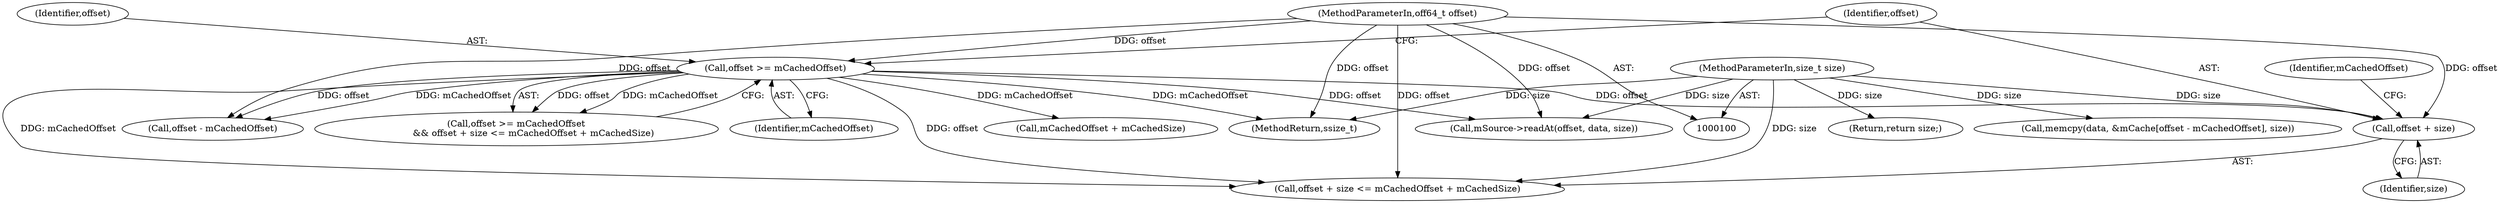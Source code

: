 digraph "1_Android_d48f0f145f8f0f4472bc0af668ac9a8bce44ba9b_1@del" {
"1000112" [label="(Call,offset + size)"];
"1000108" [label="(Call,offset >= mCachedOffset)"];
"1000101" [label="(MethodParameterIn,off64_t offset)"];
"1000103" [label="(MethodParameterIn,size_t size)"];
"1000112" [label="(Call,offset + size)"];
"1000110" [label="(Identifier,mCachedOffset)"];
"1000124" [label="(Call,offset - mCachedOffset)"];
"1000107" [label="(Call,offset >= mCachedOffset\n            && offset + size <= mCachedOffset + mCachedSize)"];
"1000114" [label="(Identifier,size)"];
"1000128" [label="(Return,return size;)"];
"1000135" [label="(MethodReturn,ssize_t)"];
"1000111" [label="(Call,offset + size <= mCachedOffset + mCachedSize)"];
"1000131" [label="(Call,mSource->readAt(offset, data, size))"];
"1000115" [label="(Call,mCachedOffset + mCachedSize)"];
"1000101" [label="(MethodParameterIn,off64_t offset)"];
"1000103" [label="(MethodParameterIn,size_t size)"];
"1000109" [label="(Identifier,offset)"];
"1000119" [label="(Call,memcpy(data, &mCache[offset - mCachedOffset], size))"];
"1000116" [label="(Identifier,mCachedOffset)"];
"1000113" [label="(Identifier,offset)"];
"1000108" [label="(Call,offset >= mCachedOffset)"];
"1000112" -> "1000111"  [label="AST: "];
"1000112" -> "1000114"  [label="CFG: "];
"1000113" -> "1000112"  [label="AST: "];
"1000114" -> "1000112"  [label="AST: "];
"1000116" -> "1000112"  [label="CFG: "];
"1000108" -> "1000112"  [label="DDG: offset"];
"1000101" -> "1000112"  [label="DDG: offset"];
"1000103" -> "1000112"  [label="DDG: size"];
"1000108" -> "1000107"  [label="AST: "];
"1000108" -> "1000110"  [label="CFG: "];
"1000109" -> "1000108"  [label="AST: "];
"1000110" -> "1000108"  [label="AST: "];
"1000113" -> "1000108"  [label="CFG: "];
"1000107" -> "1000108"  [label="CFG: "];
"1000108" -> "1000135"  [label="DDG: mCachedOffset"];
"1000108" -> "1000107"  [label="DDG: offset"];
"1000108" -> "1000107"  [label="DDG: mCachedOffset"];
"1000101" -> "1000108"  [label="DDG: offset"];
"1000108" -> "1000111"  [label="DDG: offset"];
"1000108" -> "1000111"  [label="DDG: mCachedOffset"];
"1000108" -> "1000115"  [label="DDG: mCachedOffset"];
"1000108" -> "1000124"  [label="DDG: offset"];
"1000108" -> "1000124"  [label="DDG: mCachedOffset"];
"1000108" -> "1000131"  [label="DDG: offset"];
"1000101" -> "1000100"  [label="AST: "];
"1000101" -> "1000135"  [label="DDG: offset"];
"1000101" -> "1000111"  [label="DDG: offset"];
"1000101" -> "1000124"  [label="DDG: offset"];
"1000101" -> "1000131"  [label="DDG: offset"];
"1000103" -> "1000100"  [label="AST: "];
"1000103" -> "1000135"  [label="DDG: size"];
"1000103" -> "1000111"  [label="DDG: size"];
"1000103" -> "1000119"  [label="DDG: size"];
"1000103" -> "1000128"  [label="DDG: size"];
"1000103" -> "1000131"  [label="DDG: size"];
}
